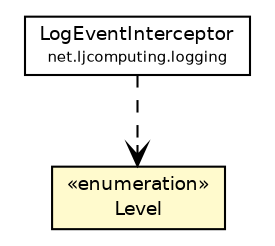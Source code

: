 #!/usr/local/bin/dot
#
# Class diagram 
# Generated by UMLGraph version R5_6 (http://www.umlgraph.org/)
#

digraph G {
	edge [fontname="Helvetica",fontsize=10,labelfontname="Helvetica",labelfontsize=10];
	node [fontname="Helvetica",fontsize=10,shape=plaintext];
	nodesep=0.25;
	ranksep=0.5;
	// net.ljcomputing.logging.LogEventInterceptor
	c71 [label=<<table title="net.ljcomputing.logging.LogEventInterceptor" border="0" cellborder="1" cellspacing="0" cellpadding="2" port="p" href="../LogEventInterceptor.html">
		<tr><td><table border="0" cellspacing="0" cellpadding="1">
<tr><td align="center" balign="center"> LogEventInterceptor </td></tr>
<tr><td align="center" balign="center"><font point-size="7.0"> net.ljcomputing.logging </font></td></tr>
		</table></td></tr>
		</table>>, URL="../LogEventInterceptor.html", fontname="Helvetica", fontcolor="black", fontsize=9.0];
	// net.ljcomputing.logging.annotation.LogEvent.Level
	c74 [label=<<table title="net.ljcomputing.logging.annotation.LogEvent.Level" border="0" cellborder="1" cellspacing="0" cellpadding="2" port="p" bgcolor="lemonChiffon" href="./LogEvent.Level.html">
		<tr><td><table border="0" cellspacing="0" cellpadding="1">
<tr><td align="center" balign="center"> &#171;enumeration&#187; </td></tr>
<tr><td align="center" balign="center"> Level </td></tr>
		</table></td></tr>
		</table>>, URL="./LogEvent.Level.html", fontname="Helvetica", fontcolor="black", fontsize=9.0];
	// net.ljcomputing.logging.LogEventInterceptor DEPEND net.ljcomputing.logging.annotation.LogEvent.Level
	c71:p -> c74:p [taillabel="", label="", headlabel="", fontname="Helvetica", fontcolor="black", fontsize=10.0, color="black", arrowhead=open, style=dashed];
}

